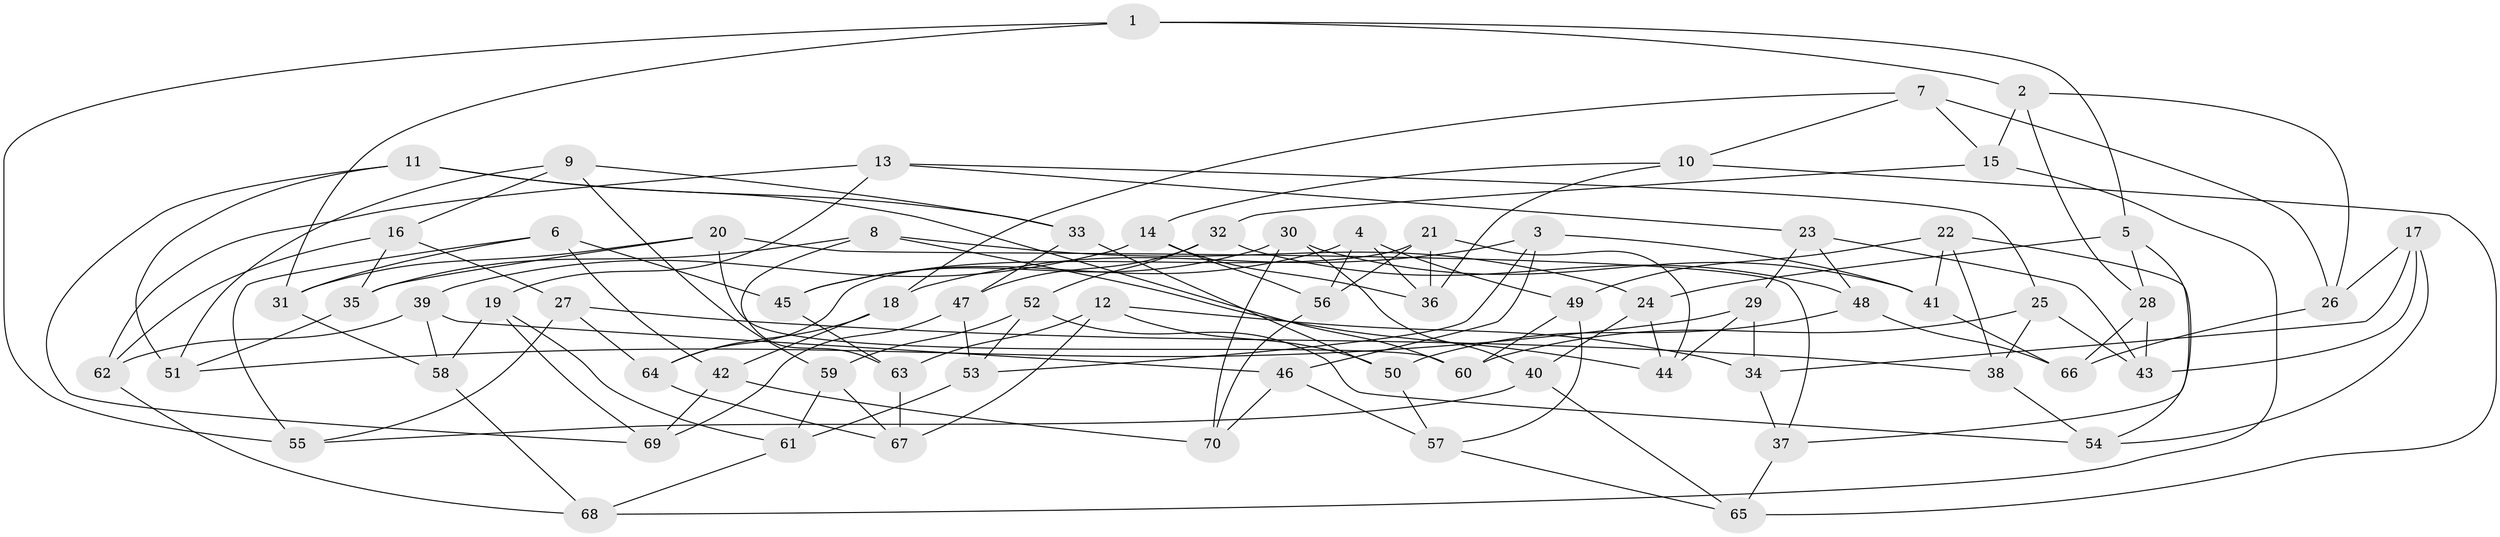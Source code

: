 // Generated by graph-tools (version 1.1) at 2025/03/03/09/25 03:03:10]
// undirected, 70 vertices, 140 edges
graph export_dot {
graph [start="1"]
  node [color=gray90,style=filled];
  1;
  2;
  3;
  4;
  5;
  6;
  7;
  8;
  9;
  10;
  11;
  12;
  13;
  14;
  15;
  16;
  17;
  18;
  19;
  20;
  21;
  22;
  23;
  24;
  25;
  26;
  27;
  28;
  29;
  30;
  31;
  32;
  33;
  34;
  35;
  36;
  37;
  38;
  39;
  40;
  41;
  42;
  43;
  44;
  45;
  46;
  47;
  48;
  49;
  50;
  51;
  52;
  53;
  54;
  55;
  56;
  57;
  58;
  59;
  60;
  61;
  62;
  63;
  64;
  65;
  66;
  67;
  68;
  69;
  70;
  1 -- 55;
  1 -- 5;
  1 -- 31;
  1 -- 2;
  2 -- 15;
  2 -- 26;
  2 -- 28;
  3 -- 53;
  3 -- 41;
  3 -- 46;
  3 -- 18;
  4 -- 36;
  4 -- 56;
  4 -- 45;
  4 -- 49;
  5 -- 37;
  5 -- 24;
  5 -- 28;
  6 -- 45;
  6 -- 31;
  6 -- 42;
  6 -- 55;
  7 -- 26;
  7 -- 15;
  7 -- 10;
  7 -- 18;
  8 -- 24;
  8 -- 63;
  8 -- 44;
  8 -- 35;
  9 -- 16;
  9 -- 51;
  9 -- 33;
  9 -- 59;
  10 -- 65;
  10 -- 14;
  10 -- 36;
  11 -- 33;
  11 -- 60;
  11 -- 69;
  11 -- 51;
  12 -- 50;
  12 -- 34;
  12 -- 63;
  12 -- 67;
  13 -- 62;
  13 -- 23;
  13 -- 25;
  13 -- 19;
  14 -- 36;
  14 -- 39;
  14 -- 56;
  15 -- 68;
  15 -- 32;
  16 -- 27;
  16 -- 35;
  16 -- 62;
  17 -- 43;
  17 -- 34;
  17 -- 54;
  17 -- 26;
  18 -- 64;
  18 -- 42;
  19 -- 58;
  19 -- 69;
  19 -- 61;
  20 -- 31;
  20 -- 35;
  20 -- 60;
  20 -- 37;
  21 -- 56;
  21 -- 36;
  21 -- 44;
  21 -- 64;
  22 -- 41;
  22 -- 49;
  22 -- 54;
  22 -- 38;
  23 -- 48;
  23 -- 29;
  23 -- 43;
  24 -- 44;
  24 -- 40;
  25 -- 43;
  25 -- 60;
  25 -- 38;
  26 -- 66;
  27 -- 38;
  27 -- 55;
  27 -- 64;
  28 -- 66;
  28 -- 43;
  29 -- 44;
  29 -- 51;
  29 -- 34;
  30 -- 41;
  30 -- 70;
  30 -- 40;
  30 -- 45;
  31 -- 58;
  32 -- 47;
  32 -- 48;
  32 -- 52;
  33 -- 47;
  33 -- 50;
  34 -- 37;
  35 -- 51;
  37 -- 65;
  38 -- 54;
  39 -- 62;
  39 -- 46;
  39 -- 58;
  40 -- 65;
  40 -- 55;
  41 -- 66;
  42 -- 69;
  42 -- 70;
  45 -- 63;
  46 -- 57;
  46 -- 70;
  47 -- 69;
  47 -- 53;
  48 -- 50;
  48 -- 66;
  49 -- 57;
  49 -- 60;
  50 -- 57;
  52 -- 59;
  52 -- 54;
  52 -- 53;
  53 -- 61;
  56 -- 70;
  57 -- 65;
  58 -- 68;
  59 -- 61;
  59 -- 67;
  61 -- 68;
  62 -- 68;
  63 -- 67;
  64 -- 67;
}
